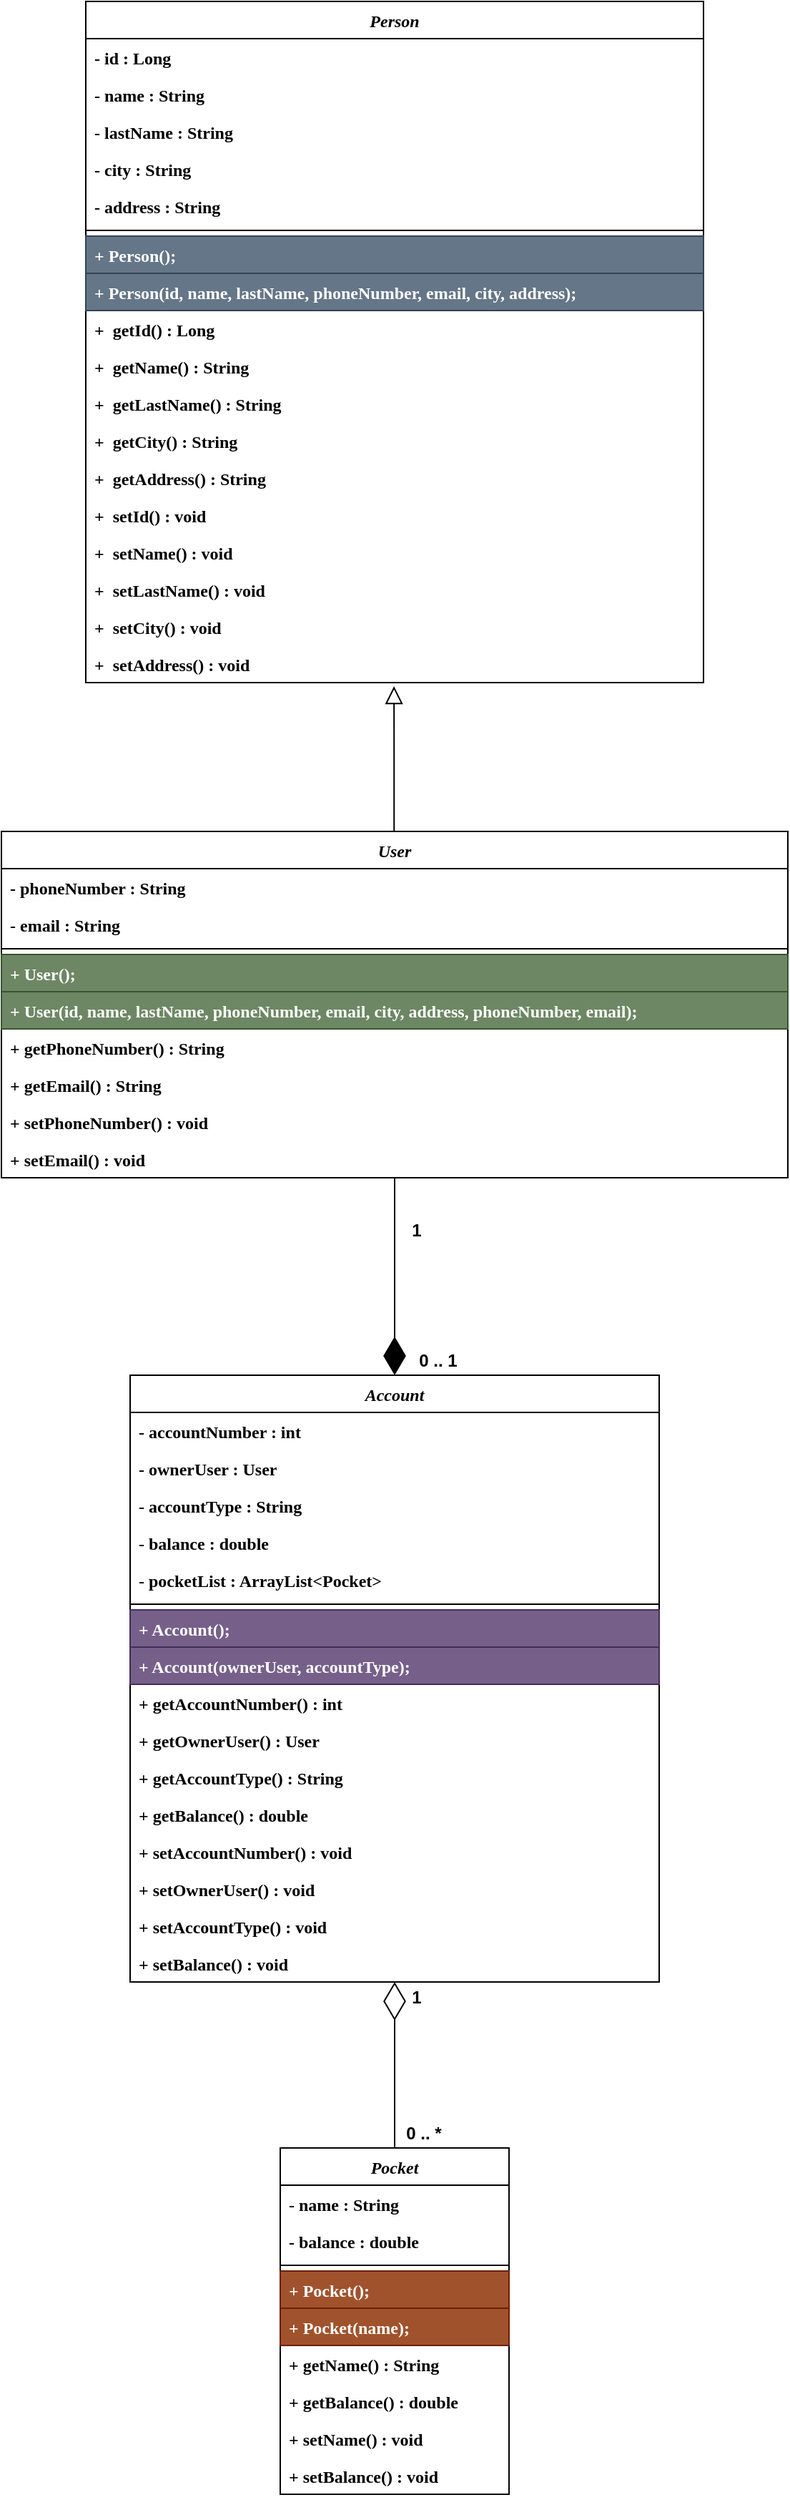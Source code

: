 <mxfile version="20.8.16" type="device"><diagram id="C5RBs43oDa-KdzZeNtuy" name="Page-1"><mxGraphModel dx="544" dy="1512" grid="1" gridSize="10" guides="1" tooltips="1" connect="1" arrows="1" fold="1" page="0" pageScale="1" pageWidth="827" pageHeight="1169" math="0" shadow="0"><root><mxCell id="WIyWlLk6GJQsqaUBKTNV-0"/><mxCell id="WIyWlLk6GJQsqaUBKTNV-1" parent="WIyWlLk6GJQsqaUBKTNV-0"/><mxCell id="zkfFHV4jXpPFQw0GAbJ--0" value="User" style="swimlane;fontStyle=3;align=center;verticalAlign=top;childLayout=stackLayout;horizontal=1;startSize=26;horizontalStack=0;resizeParent=1;resizeLast=0;collapsible=1;marginBottom=0;rounded=0;shadow=0;strokeWidth=1;fontFamily=Georgia;" parent="WIyWlLk6GJQsqaUBKTNV-1" vertex="1"><mxGeometry x="450" y="530" width="550" height="242" as="geometry"><mxRectangle x="230" y="140" width="160" height="26" as="alternateBounds"/></mxGeometry></mxCell><mxCell id="BWUM53f2K833biKBtzKt-3" value="- phoneNumber : String" style="text;align=left;verticalAlign=top;spacingLeft=4;spacingRight=4;overflow=hidden;rotatable=0;points=[[0,0.5],[1,0.5]];portConstraint=eastwest;fontStyle=1;fontFamily=Georgia;" parent="zkfFHV4jXpPFQw0GAbJ--0" vertex="1"><mxGeometry y="26" width="550" height="26" as="geometry"/></mxCell><mxCell id="BWUM53f2K833biKBtzKt-4" value="- email : String" style="text;align=left;verticalAlign=top;spacingLeft=4;spacingRight=4;overflow=hidden;rotatable=0;points=[[0,0.5],[1,0.5]];portConstraint=eastwest;fontStyle=1;fontFamily=Georgia;" parent="zkfFHV4jXpPFQw0GAbJ--0" vertex="1"><mxGeometry y="52" width="550" height="26" as="geometry"/></mxCell><mxCell id="zkfFHV4jXpPFQw0GAbJ--4" value="" style="line;html=1;strokeWidth=1;align=left;verticalAlign=middle;spacingTop=-1;spacingLeft=3;spacingRight=3;rotatable=0;labelPosition=right;points=[];portConstraint=eastwest;" parent="zkfFHV4jXpPFQw0GAbJ--0" vertex="1"><mxGeometry y="78" width="550" height="8" as="geometry"/></mxCell><mxCell id="BWUM53f2K833biKBtzKt-19" value="+ User();" style="text;align=left;verticalAlign=top;spacingLeft=4;spacingRight=4;overflow=hidden;rotatable=0;points=[[0,0.5],[1,0.5]];portConstraint=eastwest;fontStyle=1;fontFamily=Georgia;fillColor=#6d8764;strokeColor=#3A5431;fontColor=#ffffff;" parent="zkfFHV4jXpPFQw0GAbJ--0" vertex="1"><mxGeometry y="86" width="550" height="26" as="geometry"/></mxCell><mxCell id="BWUM53f2K833biKBtzKt-20" value="+ User(id, name, lastName, phoneNumber, email, city, address, phoneNumber, email);" style="text;align=left;verticalAlign=top;spacingLeft=4;spacingRight=4;overflow=hidden;rotatable=0;points=[[0,0.5],[1,0.5]];portConstraint=eastwest;fontStyle=1;fontFamily=Georgia;fillColor=#6d8764;strokeColor=#3A5431;fontColor=#ffffff;" parent="zkfFHV4jXpPFQw0GAbJ--0" vertex="1"><mxGeometry y="112" width="550" height="26" as="geometry"/></mxCell><mxCell id="BWUM53f2K833biKBtzKt-21" value="+ getPhoneNumber() : String" style="text;align=left;verticalAlign=top;spacingLeft=4;spacingRight=4;overflow=hidden;rotatable=0;points=[[0,0.5],[1,0.5]];portConstraint=eastwest;fontStyle=1;fontFamily=Georgia;" parent="zkfFHV4jXpPFQw0GAbJ--0" vertex="1"><mxGeometry y="138" width="550" height="26" as="geometry"/></mxCell><mxCell id="BWUM53f2K833biKBtzKt-22" value="+ getEmail() : String" style="text;align=left;verticalAlign=top;spacingLeft=4;spacingRight=4;overflow=hidden;rotatable=0;points=[[0,0.5],[1,0.5]];portConstraint=eastwest;fontStyle=1;fontFamily=Georgia;" parent="zkfFHV4jXpPFQw0GAbJ--0" vertex="1"><mxGeometry y="164" width="550" height="26" as="geometry"/></mxCell><mxCell id="BWUM53f2K833biKBtzKt-25" value="+ setPhoneNumber() : void" style="text;align=left;verticalAlign=top;spacingLeft=4;spacingRight=4;overflow=hidden;rotatable=0;points=[[0,0.5],[1,0.5]];portConstraint=eastwest;fontStyle=1;fontFamily=Georgia;" parent="zkfFHV4jXpPFQw0GAbJ--0" vertex="1"><mxGeometry y="190" width="550" height="26" as="geometry"/></mxCell><mxCell id="BWUM53f2K833biKBtzKt-24" value="+ setEmail() : void" style="text;align=left;verticalAlign=top;spacingLeft=4;spacingRight=4;overflow=hidden;rotatable=0;points=[[0,0.5],[1,0.5]];portConstraint=eastwest;fontStyle=1;fontFamily=Georgia;" parent="zkfFHV4jXpPFQw0GAbJ--0" vertex="1"><mxGeometry y="216" width="550" height="26" as="geometry"/></mxCell><mxCell id="zkfFHV4jXpPFQw0GAbJ--6" value="Account" style="swimlane;fontStyle=3;align=center;verticalAlign=top;childLayout=stackLayout;horizontal=1;startSize=26;horizontalStack=0;resizeParent=1;resizeLast=0;collapsible=1;marginBottom=0;rounded=0;shadow=0;strokeWidth=1;fontFamily=Georgia;" parent="WIyWlLk6GJQsqaUBKTNV-1" vertex="1"><mxGeometry x="540" y="910" width="370" height="424" as="geometry"><mxRectangle x="130" y="380" width="160" height="26" as="alternateBounds"/></mxGeometry></mxCell><mxCell id="BWUM53f2K833biKBtzKt-33" value="- accountNumber : int" style="text;align=left;verticalAlign=top;spacingLeft=4;spacingRight=4;overflow=hidden;rotatable=0;points=[[0,0.5],[1,0.5]];portConstraint=eastwest;fontStyle=1;fontFamily=Georgia;" parent="zkfFHV4jXpPFQw0GAbJ--6" vertex="1"><mxGeometry y="26" width="370" height="26" as="geometry"/></mxCell><mxCell id="BWUM53f2K833biKBtzKt-35" value="- ownerUser : User" style="text;align=left;verticalAlign=top;spacingLeft=4;spacingRight=4;overflow=hidden;rotatable=0;points=[[0,0.5],[1,0.5]];portConstraint=eastwest;fontStyle=1;fontFamily=Georgia;" parent="zkfFHV4jXpPFQw0GAbJ--6" vertex="1"><mxGeometry y="52" width="370" height="26" as="geometry"/></mxCell><mxCell id="BWUM53f2K833biKBtzKt-34" value="- accountType : String" style="text;align=left;verticalAlign=top;spacingLeft=4;spacingRight=4;overflow=hidden;rotatable=0;points=[[0,0.5],[1,0.5]];portConstraint=eastwest;fontStyle=1;fontFamily=Georgia;" parent="zkfFHV4jXpPFQw0GAbJ--6" vertex="1"><mxGeometry y="78" width="370" height="26" as="geometry"/></mxCell><mxCell id="BWUM53f2K833biKBtzKt-36" value="- balance : double" style="text;align=left;verticalAlign=top;spacingLeft=4;spacingRight=4;overflow=hidden;rotatable=0;points=[[0,0.5],[1,0.5]];portConstraint=eastwest;fontStyle=1;fontFamily=Georgia;" parent="zkfFHV4jXpPFQw0GAbJ--6" vertex="1"><mxGeometry y="104" width="370" height="26" as="geometry"/></mxCell><mxCell id="BWUM53f2K833biKBtzKt-53" value="- pocketList : ArrayList&lt;Pocket&gt;" style="text;align=left;verticalAlign=top;spacingLeft=4;spacingRight=4;overflow=hidden;rotatable=0;points=[[0,0.5],[1,0.5]];portConstraint=eastwest;fontStyle=1;fontFamily=Georgia;" parent="zkfFHV4jXpPFQw0GAbJ--6" vertex="1"><mxGeometry y="130" width="370" height="26" as="geometry"/></mxCell><mxCell id="zkfFHV4jXpPFQw0GAbJ--9" value="" style="line;html=1;strokeWidth=1;align=left;verticalAlign=middle;spacingTop=-1;spacingLeft=3;spacingRight=3;rotatable=0;labelPosition=right;points=[];portConstraint=eastwest;" parent="zkfFHV4jXpPFQw0GAbJ--6" vertex="1"><mxGeometry y="156" width="370" height="8" as="geometry"/></mxCell><mxCell id="BWUM53f2K833biKBtzKt-43" value="+ Account();" style="text;align=left;verticalAlign=top;spacingLeft=4;spacingRight=4;overflow=hidden;rotatable=0;points=[[0,0.5],[1,0.5]];portConstraint=eastwest;fontStyle=1;fontFamily=Georgia;fillColor=#76608a;strokeColor=#432D57;fontColor=#ffffff;" parent="zkfFHV4jXpPFQw0GAbJ--6" vertex="1"><mxGeometry y="164" width="370" height="26" as="geometry"/></mxCell><mxCell id="BWUM53f2K833biKBtzKt-44" value="+ Account(ownerUser, accountType);" style="text;align=left;verticalAlign=top;spacingLeft=4;spacingRight=4;overflow=hidden;rotatable=0;points=[[0,0.5],[1,0.5]];portConstraint=eastwest;fontStyle=1;fontFamily=Georgia;fillColor=#76608a;strokeColor=#432D57;fontColor=#ffffff;" parent="zkfFHV4jXpPFQw0GAbJ--6" vertex="1"><mxGeometry y="190" width="370" height="26" as="geometry"/></mxCell><mxCell id="BWUM53f2K833biKBtzKt-45" value="+ getAccountNumber() : int" style="text;align=left;verticalAlign=top;spacingLeft=4;spacingRight=4;overflow=hidden;rotatable=0;points=[[0,0.5],[1,0.5]];portConstraint=eastwest;fontStyle=1;fontFamily=Georgia;" parent="zkfFHV4jXpPFQw0GAbJ--6" vertex="1"><mxGeometry y="216" width="370" height="26" as="geometry"/></mxCell><mxCell id="BWUM53f2K833biKBtzKt-46" value="+ getOwnerUser() : User" style="text;align=left;verticalAlign=top;spacingLeft=4;spacingRight=4;overflow=hidden;rotatable=0;points=[[0,0.5],[1,0.5]];portConstraint=eastwest;fontStyle=1;fontFamily=Georgia;" parent="zkfFHV4jXpPFQw0GAbJ--6" vertex="1"><mxGeometry y="242" width="370" height="26" as="geometry"/></mxCell><mxCell id="BWUM53f2K833biKBtzKt-47" value="+ getAccountType() : String" style="text;align=left;verticalAlign=top;spacingLeft=4;spacingRight=4;overflow=hidden;rotatable=0;points=[[0,0.5],[1,0.5]];portConstraint=eastwest;fontStyle=1;fontFamily=Georgia;" parent="zkfFHV4jXpPFQw0GAbJ--6" vertex="1"><mxGeometry y="268" width="370" height="26" as="geometry"/></mxCell><mxCell id="BWUM53f2K833biKBtzKt-48" value="+ getBalance() : double" style="text;align=left;verticalAlign=top;spacingLeft=4;spacingRight=4;overflow=hidden;rotatable=0;points=[[0,0.5],[1,0.5]];portConstraint=eastwest;fontStyle=1;fontFamily=Georgia;" parent="zkfFHV4jXpPFQw0GAbJ--6" vertex="1"><mxGeometry y="294" width="370" height="26" as="geometry"/></mxCell><mxCell id="BWUM53f2K833biKBtzKt-49" value="+ setAccountNumber() : void" style="text;align=left;verticalAlign=top;spacingLeft=4;spacingRight=4;overflow=hidden;rotatable=0;points=[[0,0.5],[1,0.5]];portConstraint=eastwest;fontStyle=1;fontFamily=Georgia;" parent="zkfFHV4jXpPFQw0GAbJ--6" vertex="1"><mxGeometry y="320" width="370" height="26" as="geometry"/></mxCell><mxCell id="BWUM53f2K833biKBtzKt-50" value="+ setOwnerUser() : void" style="text;align=left;verticalAlign=top;spacingLeft=4;spacingRight=4;overflow=hidden;rotatable=0;points=[[0,0.5],[1,0.5]];portConstraint=eastwest;fontStyle=1;fontFamily=Georgia;" parent="zkfFHV4jXpPFQw0GAbJ--6" vertex="1"><mxGeometry y="346" width="370" height="26" as="geometry"/></mxCell><mxCell id="BWUM53f2K833biKBtzKt-51" value="+ setAccountType() : void" style="text;align=left;verticalAlign=top;spacingLeft=4;spacingRight=4;overflow=hidden;rotatable=0;points=[[0,0.5],[1,0.5]];portConstraint=eastwest;fontStyle=1;fontFamily=Georgia;" parent="zkfFHV4jXpPFQw0GAbJ--6" vertex="1"><mxGeometry y="372" width="370" height="26" as="geometry"/></mxCell><mxCell id="BWUM53f2K833biKBtzKt-52" value="+ setBalance() : void" style="text;align=left;verticalAlign=top;spacingLeft=4;spacingRight=4;overflow=hidden;rotatable=0;points=[[0,0.5],[1,0.5]];portConstraint=eastwest;fontStyle=1;fontFamily=Georgia;" parent="zkfFHV4jXpPFQw0GAbJ--6" vertex="1"><mxGeometry y="398" width="370" height="26" as="geometry"/></mxCell><mxCell id="zkfFHV4jXpPFQw0GAbJ--17" value="Person" style="swimlane;fontStyle=3;align=center;verticalAlign=top;childLayout=stackLayout;horizontal=1;startSize=26;horizontalStack=0;resizeParent=1;resizeLast=0;collapsible=1;marginBottom=0;rounded=0;shadow=0;strokeWidth=1;fontFamily=Georgia;" parent="WIyWlLk6GJQsqaUBKTNV-1" vertex="1"><mxGeometry x="509" y="-50" width="432" height="476" as="geometry"><mxRectangle x="550" y="140" width="160" height="26" as="alternateBounds"/></mxGeometry></mxCell><mxCell id="zkfFHV4jXpPFQw0GAbJ--18" value="- id : Long" style="text;align=left;verticalAlign=top;spacingLeft=4;spacingRight=4;overflow=hidden;rotatable=0;points=[[0,0.5],[1,0.5]];portConstraint=eastwest;fontStyle=1;fontFamily=Georgia;" parent="zkfFHV4jXpPFQw0GAbJ--17" vertex="1"><mxGeometry y="26" width="432" height="26" as="geometry"/></mxCell><mxCell id="BWUM53f2K833biKBtzKt-0" value="- name : String" style="text;align=left;verticalAlign=top;spacingLeft=4;spacingRight=4;overflow=hidden;rotatable=0;points=[[0,0.5],[1,0.5]];portConstraint=eastwest;fontStyle=1;fontFamily=Georgia;" parent="zkfFHV4jXpPFQw0GAbJ--17" vertex="1"><mxGeometry y="52" width="432" height="26" as="geometry"/></mxCell><mxCell id="BWUM53f2K833biKBtzKt-2" value="- lastName : String" style="text;align=left;verticalAlign=top;spacingLeft=4;spacingRight=4;overflow=hidden;rotatable=0;points=[[0,0.5],[1,0.5]];portConstraint=eastwest;fontStyle=1;fontFamily=Georgia;" parent="zkfFHV4jXpPFQw0GAbJ--17" vertex="1"><mxGeometry y="78" width="432" height="26" as="geometry"/></mxCell><mxCell id="BWUM53f2K833biKBtzKt-5" value="- city : String" style="text;align=left;verticalAlign=top;spacingLeft=4;spacingRight=4;overflow=hidden;rotatable=0;points=[[0,0.5],[1,0.5]];portConstraint=eastwest;fontStyle=1;fontFamily=Georgia;" parent="zkfFHV4jXpPFQw0GAbJ--17" vertex="1"><mxGeometry y="104" width="432" height="26" as="geometry"/></mxCell><mxCell id="BWUM53f2K833biKBtzKt-6" value="- address : String" style="text;align=left;verticalAlign=top;spacingLeft=4;spacingRight=4;overflow=hidden;rotatable=0;points=[[0,0.5],[1,0.5]];portConstraint=eastwest;fontStyle=1;fontFamily=Georgia;" parent="zkfFHV4jXpPFQw0GAbJ--17" vertex="1"><mxGeometry y="130" width="432" height="26" as="geometry"/></mxCell><mxCell id="zkfFHV4jXpPFQw0GAbJ--23" value="" style="line;html=1;strokeWidth=1;align=left;verticalAlign=middle;spacingTop=-1;spacingLeft=3;spacingRight=3;rotatable=0;labelPosition=right;points=[];portConstraint=eastwest;" parent="zkfFHV4jXpPFQw0GAbJ--17" vertex="1"><mxGeometry y="156" width="432" height="8" as="geometry"/></mxCell><mxCell id="BWUM53f2K833biKBtzKt-1" value="+ Person();" style="text;align=left;verticalAlign=top;spacingLeft=4;spacingRight=4;overflow=hidden;rotatable=0;points=[[0,0.5],[1,0.5]];portConstraint=eastwest;fontStyle=1;fontFamily=Georgia;fillColor=#647687;strokeColor=#314354;fontColor=#ffffff;" parent="zkfFHV4jXpPFQw0GAbJ--17" vertex="1"><mxGeometry y="164" width="432" height="26" as="geometry"/></mxCell><mxCell id="BWUM53f2K833biKBtzKt-7" value="+ Person(id, name, lastName, phoneNumber, email, city, address);" style="text;align=left;verticalAlign=top;spacingLeft=4;spacingRight=4;overflow=hidden;rotatable=0;points=[[0,0.5],[1,0.5]];portConstraint=eastwest;fontStyle=1;fontFamily=Georgia;fillColor=#647687;strokeColor=#314354;fontColor=#ffffff;" parent="zkfFHV4jXpPFQw0GAbJ--17" vertex="1"><mxGeometry y="190" width="432" height="26" as="geometry"/></mxCell><mxCell id="BWUM53f2K833biKBtzKt-8" value="+  getId() : Long" style="text;align=left;verticalAlign=top;spacingLeft=4;spacingRight=4;overflow=hidden;rotatable=0;points=[[0,0.5],[1,0.5]];portConstraint=eastwest;fontStyle=1;fontFamily=Georgia;" parent="zkfFHV4jXpPFQw0GAbJ--17" vertex="1"><mxGeometry y="216" width="432" height="26" as="geometry"/></mxCell><mxCell id="BWUM53f2K833biKBtzKt-9" value="+  getName() : String" style="text;align=left;verticalAlign=top;spacingLeft=4;spacingRight=4;overflow=hidden;rotatable=0;points=[[0,0.5],[1,0.5]];portConstraint=eastwest;fontStyle=1;fontFamily=Georgia;" parent="zkfFHV4jXpPFQw0GAbJ--17" vertex="1"><mxGeometry y="242" width="432" height="26" as="geometry"/></mxCell><mxCell id="BWUM53f2K833biKBtzKt-10" value="+  getLastName() : String" style="text;align=left;verticalAlign=top;spacingLeft=4;spacingRight=4;overflow=hidden;rotatable=0;points=[[0,0.5],[1,0.5]];portConstraint=eastwest;fontStyle=1;fontFamily=Georgia;" parent="zkfFHV4jXpPFQw0GAbJ--17" vertex="1"><mxGeometry y="268" width="432" height="26" as="geometry"/></mxCell><mxCell id="BWUM53f2K833biKBtzKt-11" value="+  getCity() : String" style="text;align=left;verticalAlign=top;spacingLeft=4;spacingRight=4;overflow=hidden;rotatable=0;points=[[0,0.5],[1,0.5]];portConstraint=eastwest;fontStyle=1;fontFamily=Georgia;" parent="zkfFHV4jXpPFQw0GAbJ--17" vertex="1"><mxGeometry y="294" width="432" height="26" as="geometry"/></mxCell><mxCell id="BWUM53f2K833biKBtzKt-12" value="+  getAddress() : String" style="text;align=left;verticalAlign=top;spacingLeft=4;spacingRight=4;overflow=hidden;rotatable=0;points=[[0,0.5],[1,0.5]];portConstraint=eastwest;fontStyle=1;fontFamily=Georgia;" parent="zkfFHV4jXpPFQw0GAbJ--17" vertex="1"><mxGeometry y="320" width="432" height="26" as="geometry"/></mxCell><mxCell id="BWUM53f2K833biKBtzKt-14" value="+  setId() : void" style="text;align=left;verticalAlign=top;spacingLeft=4;spacingRight=4;overflow=hidden;rotatable=0;points=[[0,0.5],[1,0.5]];portConstraint=eastwest;fontStyle=1;fontFamily=Georgia;" parent="zkfFHV4jXpPFQw0GAbJ--17" vertex="1"><mxGeometry y="346" width="432" height="26" as="geometry"/></mxCell><mxCell id="BWUM53f2K833biKBtzKt-15" value="+  setName() : void" style="text;align=left;verticalAlign=top;spacingLeft=4;spacingRight=4;overflow=hidden;rotatable=0;points=[[0,0.5],[1,0.5]];portConstraint=eastwest;fontStyle=1;fontFamily=Georgia;" parent="zkfFHV4jXpPFQw0GAbJ--17" vertex="1"><mxGeometry y="372" width="432" height="26" as="geometry"/></mxCell><mxCell id="BWUM53f2K833biKBtzKt-16" value="+  setLastName() : void" style="text;align=left;verticalAlign=top;spacingLeft=4;spacingRight=4;overflow=hidden;rotatable=0;points=[[0,0.5],[1,0.5]];portConstraint=eastwest;fontStyle=1;fontFamily=Georgia;" parent="zkfFHV4jXpPFQw0GAbJ--17" vertex="1"><mxGeometry y="398" width="432" height="26" as="geometry"/></mxCell><mxCell id="BWUM53f2K833biKBtzKt-17" value="+  setCity() : void" style="text;align=left;verticalAlign=top;spacingLeft=4;spacingRight=4;overflow=hidden;rotatable=0;points=[[0,0.5],[1,0.5]];portConstraint=eastwest;fontStyle=1;fontFamily=Georgia;" parent="zkfFHV4jXpPFQw0GAbJ--17" vertex="1"><mxGeometry y="424" width="432" height="26" as="geometry"/></mxCell><mxCell id="BWUM53f2K833biKBtzKt-18" value="+  setAddress() : void" style="text;align=left;verticalAlign=top;spacingLeft=4;spacingRight=4;overflow=hidden;rotatable=0;points=[[0,0.5],[1,0.5]];portConstraint=eastwest;fontStyle=1;fontFamily=Georgia;" parent="zkfFHV4jXpPFQw0GAbJ--17" vertex="1"><mxGeometry y="450" width="432" height="26" as="geometry"/></mxCell><mxCell id="BWUM53f2K833biKBtzKt-23" value="" style="endArrow=block;endSize=10;endFill=0;shadow=0;strokeWidth=1;rounded=0;edgeStyle=elbowEdgeStyle;elbow=vertical;entryX=0.499;entryY=1.098;entryDx=0;entryDy=0;entryPerimeter=0;" parent="WIyWlLk6GJQsqaUBKTNV-1" target="BWUM53f2K833biKBtzKt-18" edge="1"><mxGeometry width="160" relative="1" as="geometry"><mxPoint x="724.62" y="530" as="sourcePoint"/><mxPoint x="724.62" y="469" as="targetPoint"/></mxGeometry></mxCell><mxCell id="BWUM53f2K833biKBtzKt-26" value="Pocket" style="swimlane;fontStyle=3;align=center;verticalAlign=top;childLayout=stackLayout;horizontal=1;startSize=26;horizontalStack=0;resizeParent=1;resizeLast=0;collapsible=1;marginBottom=0;rounded=0;shadow=0;strokeWidth=1;fontFamily=Georgia;" parent="WIyWlLk6GJQsqaUBKTNV-1" vertex="1"><mxGeometry x="645" y="1450" width="160" height="242" as="geometry"><mxRectangle x="130" y="380" width="160" height="26" as="alternateBounds"/></mxGeometry></mxCell><mxCell id="BWUM53f2K833biKBtzKt-55" value="- name : String" style="text;align=left;verticalAlign=top;spacingLeft=4;spacingRight=4;overflow=hidden;rotatable=0;points=[[0,0.5],[1,0.5]];portConstraint=eastwest;fontStyle=1;fontFamily=Georgia;" parent="BWUM53f2K833biKBtzKt-26" vertex="1"><mxGeometry y="26" width="160" height="26" as="geometry"/></mxCell><mxCell id="BWUM53f2K833biKBtzKt-56" value="- balance : double" style="text;align=left;verticalAlign=top;spacingLeft=4;spacingRight=4;overflow=hidden;rotatable=0;points=[[0,0.5],[1,0.5]];portConstraint=eastwest;fontStyle=1;fontFamily=Georgia;" parent="BWUM53f2K833biKBtzKt-26" vertex="1"><mxGeometry y="52" width="160" height="26" as="geometry"/></mxCell><mxCell id="BWUM53f2K833biKBtzKt-29" value="" style="line;html=1;strokeWidth=1;align=left;verticalAlign=middle;spacingTop=-1;spacingLeft=3;spacingRight=3;rotatable=0;labelPosition=right;points=[];portConstraint=eastwest;" parent="BWUM53f2K833biKBtzKt-26" vertex="1"><mxGeometry y="78" width="160" height="8" as="geometry"/></mxCell><mxCell id="BWUM53f2K833biKBtzKt-57" value="+ Pocket();" style="text;align=left;verticalAlign=top;spacingLeft=4;spacingRight=4;overflow=hidden;rotatable=0;points=[[0,0.5],[1,0.5]];portConstraint=eastwest;fontStyle=1;fontFamily=Georgia;fillColor=#a0522d;strokeColor=#6D1F00;fontColor=#ffffff;" parent="BWUM53f2K833biKBtzKt-26" vertex="1"><mxGeometry y="86" width="160" height="26" as="geometry"/></mxCell><mxCell id="BWUM53f2K833biKBtzKt-58" value="+ Pocket(name);" style="text;align=left;verticalAlign=top;spacingLeft=4;spacingRight=4;overflow=hidden;rotatable=0;points=[[0,0.5],[1,0.5]];portConstraint=eastwest;fontStyle=1;fontFamily=Georgia;fillColor=#a0522d;strokeColor=#6D1F00;fontColor=#ffffff;" parent="BWUM53f2K833biKBtzKt-26" vertex="1"><mxGeometry y="112" width="160" height="26" as="geometry"/></mxCell><mxCell id="BWUM53f2K833biKBtzKt-54" value="+ getName() : String" style="text;align=left;verticalAlign=top;spacingLeft=4;spacingRight=4;overflow=hidden;rotatable=0;points=[[0,0.5],[1,0.5]];portConstraint=eastwest;fontStyle=1;fontFamily=Georgia;" parent="BWUM53f2K833biKBtzKt-26" vertex="1"><mxGeometry y="138" width="160" height="26" as="geometry"/></mxCell><mxCell id="BWUM53f2K833biKBtzKt-61" value="+ getBalance() : double" style="text;align=left;verticalAlign=top;spacingLeft=4;spacingRight=4;overflow=hidden;rotatable=0;points=[[0,0.5],[1,0.5]];portConstraint=eastwest;fontStyle=1;fontFamily=Georgia;" parent="BWUM53f2K833biKBtzKt-26" vertex="1"><mxGeometry y="164" width="160" height="26" as="geometry"/></mxCell><mxCell id="BWUM53f2K833biKBtzKt-60" value="+ setName() : void" style="text;align=left;verticalAlign=top;spacingLeft=4;spacingRight=4;overflow=hidden;rotatable=0;points=[[0,0.5],[1,0.5]];portConstraint=eastwest;fontStyle=1;fontFamily=Georgia;" parent="BWUM53f2K833biKBtzKt-26" vertex="1"><mxGeometry y="190" width="160" height="26" as="geometry"/></mxCell><mxCell id="BWUM53f2K833biKBtzKt-59" value="+ setBalance() : void" style="text;align=left;verticalAlign=top;spacingLeft=4;spacingRight=4;overflow=hidden;rotatable=0;points=[[0,0.5],[1,0.5]];portConstraint=eastwest;fontStyle=1;fontFamily=Georgia;" parent="BWUM53f2K833biKBtzKt-26" vertex="1"><mxGeometry y="216" width="160" height="26" as="geometry"/></mxCell><mxCell id="BWUM53f2K833biKBtzKt-37" value="" style="endArrow=diamondThin;endFill=1;endSize=24;html=1;rounded=0;entryX=0.5;entryY=0;entryDx=0;entryDy=0;exitX=0.5;exitY=1;exitDx=0;exitDy=0;" parent="WIyWlLk6GJQsqaUBKTNV-1" source="zkfFHV4jXpPFQw0GAbJ--0" target="zkfFHV4jXpPFQw0GAbJ--6" edge="1"><mxGeometry width="160" relative="1" as="geometry"><mxPoint x="610" y="900" as="sourcePoint"/><mxPoint x="770" y="900" as="targetPoint"/></mxGeometry></mxCell><mxCell id="BWUM53f2K833biKBtzKt-38" value="1" style="text;align=center;fontStyle=1;verticalAlign=middle;spacingLeft=3;spacingRight=3;strokeColor=none;rotatable=0;points=[[0,0.5],[1,0.5]];portConstraint=eastwest;html=1;" parent="WIyWlLk6GJQsqaUBKTNV-1" vertex="1"><mxGeometry x="730" y="798" width="20" height="22" as="geometry"/></mxCell><mxCell id="BWUM53f2K833biKBtzKt-39" value="0 .. 1" style="text;align=center;fontStyle=1;verticalAlign=middle;spacingLeft=3;spacingRight=3;strokeColor=none;rotatable=0;points=[[0,0.5],[1,0.5]];portConstraint=eastwest;html=1;" parent="WIyWlLk6GJQsqaUBKTNV-1" vertex="1"><mxGeometry x="740" y="890" width="30" height="20" as="geometry"/></mxCell><mxCell id="BWUM53f2K833biKBtzKt-40" value="" style="endArrow=diamondThin;endFill=0;endSize=24;html=1;rounded=0;exitX=0.5;exitY=0;exitDx=0;exitDy=0;entryX=0.5;entryY=1;entryDx=0;entryDy=0;" parent="WIyWlLk6GJQsqaUBKTNV-1" source="BWUM53f2K833biKBtzKt-26" target="zkfFHV4jXpPFQw0GAbJ--6" edge="1"><mxGeometry width="160" relative="1" as="geometry"><mxPoint x="724.85" y="1437.31" as="sourcePoint"/><mxPoint x="725" y="1310" as="targetPoint"/></mxGeometry></mxCell><mxCell id="BWUM53f2K833biKBtzKt-41" value="1" style="text;align=center;fontStyle=1;verticalAlign=middle;spacingLeft=3;spacingRight=3;strokeColor=none;rotatable=0;points=[[0,0.5],[1,0.5]];portConstraint=eastwest;html=1;" parent="WIyWlLk6GJQsqaUBKTNV-1" vertex="1"><mxGeometry x="730" y="1334" width="20" height="22" as="geometry"/></mxCell><mxCell id="BWUM53f2K833biKBtzKt-42" value="0 .. *" style="text;align=center;fontStyle=1;verticalAlign=middle;spacingLeft=3;spacingRight=3;strokeColor=none;rotatable=0;points=[[0,0.5],[1,0.5]];portConstraint=eastwest;html=1;" parent="WIyWlLk6GJQsqaUBKTNV-1" vertex="1"><mxGeometry x="730" y="1430" width="30" height="20" as="geometry"/></mxCell></root></mxGraphModel></diagram></mxfile>